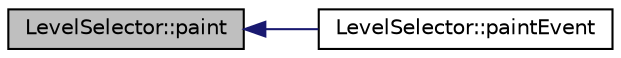 digraph G
{
  edge [fontname="Helvetica",fontsize="10",labelfontname="Helvetica",labelfontsize="10"];
  node [fontname="Helvetica",fontsize="10",shape=record];
  rankdir="LR";
  Node1 [label="LevelSelector::paint",height=0.2,width=0.4,color="black", fillcolor="grey75", style="filled" fontcolor="black"];
  Node1 -> Node2 [dir="back",color="midnightblue",fontsize="10",style="solid",fontname="Helvetica"];
  Node2 [label="LevelSelector::paintEvent",height=0.2,width=0.4,color="black", fillcolor="white", style="filled",URL="$db/d63/classLevelSelector.html#a615063af97bfde3ccbaf7ee612a56ceb"];
}
